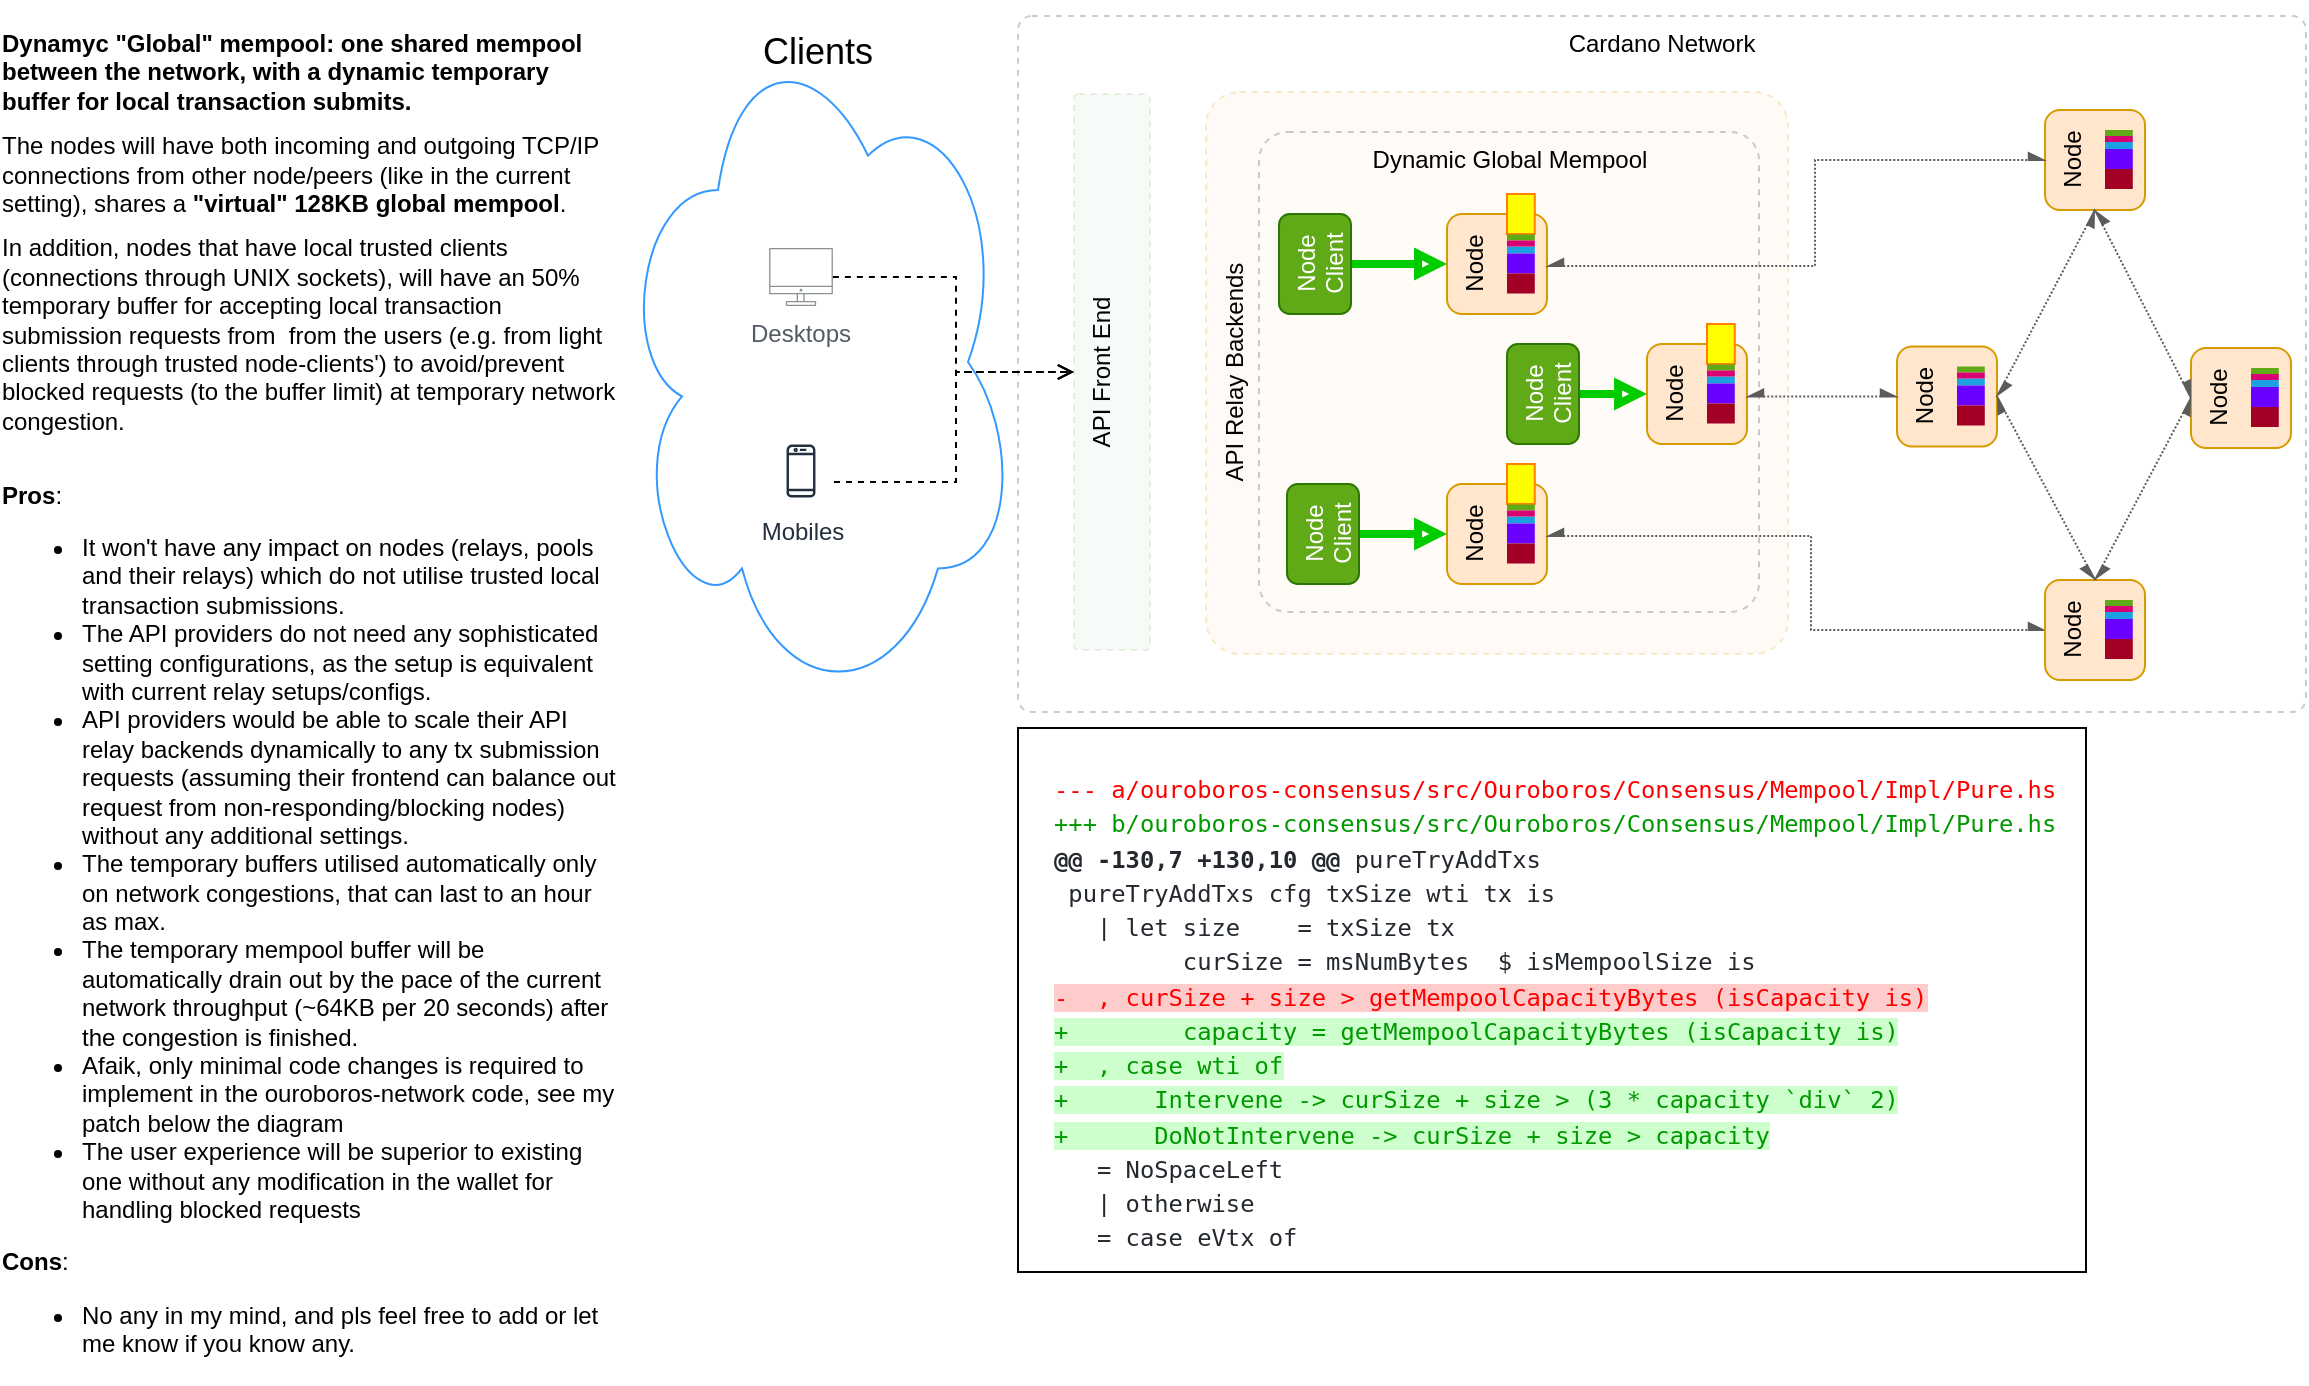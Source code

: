 <mxfile version="15.7.3" type="github"><diagram id="6a731a19-8d31-9384-78a2-239565b7b9f0" name="Page-1"><mxGraphModel dx="3910" dy="237" grid="0" gridSize="10" guides="1" tooltips="1" connect="1" arrows="1" fold="1" page="1" pageScale="1" pageWidth="1169" pageHeight="827" background="#ffffff" math="1" shadow="0"><root><mxCell id="0"/><mxCell id="1" parent="0"/><mxCell id="PWVrWmLwcKZv5xCnu7mB-158" value="Cardano Network" style="rounded=1;whiteSpace=wrap;html=1;dashed=1;verticalAlign=top;horizontal=1;spacing=2;arcSize=2;glass=0;sketch=0;shadow=0;opacity=20;strokeColor=default;fillColor=default;fontColor=default;labelPosition=center;verticalLabelPosition=middle;align=center;strokeWidth=1;" parent="1" vertex="1"><mxGeometry x="-1823" y="839" width="644" height="348" as="geometry"/></mxCell><mxCell id="-uzsMk_w0Du20uLRkKy_-36" value="Clients" style="ellipse;shape=cloud;whiteSpace=wrap;html=1;shadow=0;glass=0;labelBackgroundColor=none;labelBorderColor=none;comic=0;sketch=0;fontSize=18;fontColor=#000000;strokeColor=#3399FF;fillColor=none;verticalAlign=top;" parent="1" vertex="1"><mxGeometry x="-2023" y="840" width="200" height="344" as="geometry"/></mxCell><mxCell id="PWVrWmLwcKZv5xCnu7mB-157" value="API Relay Backends" style="rounded=1;whiteSpace=wrap;html=1;dashed=1;verticalAlign=top;horizontal=0;spacing=2;arcSize=6;glass=0;sketch=0;shadow=0;opacity=20;strokeColor=#d79b00;fillColor=#ffe6cc;" parent="1" vertex="1"><mxGeometry x="-1729" y="877" width="291" height="281" as="geometry"/></mxCell><mxCell id="PWVrWmLwcKZv5xCnu7mB-7" value="Dynamic Global Mempool" style="rounded=1;whiteSpace=wrap;dashed=1;verticalAlign=top;horizontal=1;spacing=2;arcSize=6;glass=0;sketch=0;shadow=0;opacity=20;strokeColor=default;fillColor=default;fontColor=default;html=1;labelBorderColor=none;labelBackgroundColor=none;" parent="1" vertex="1"><mxGeometry x="-1702.5" y="897" width="250" height="240" as="geometry"/></mxCell><mxCell id="PWVrWmLwcKZv5xCnu7mB-66" value="" style="group" parent="1" vertex="1" connectable="0"><mxGeometry x="-1608.5" y="938" width="50" height="50" as="geometry"/></mxCell><mxCell id="PWVrWmLwcKZv5xCnu7mB-67" value="Node" style="rounded=1;whiteSpace=wrap;html=1;fillColor=#ffe6cc;strokeColor=#d79b00;verticalAlign=top;treeFolding=0;treeMoving=0;comic=0;horizontal=0;" parent="PWVrWmLwcKZv5xCnu7mB-66" vertex="1"><mxGeometry width="50" height="50.0" as="geometry"/></mxCell><mxCell id="PWVrWmLwcKZv5xCnu7mB-70" value="" style="rounded=0;whiteSpace=wrap;html=1;shadow=0;glass=0;labelBackgroundColor=none;sketch=0;verticalAlign=top;fillColor=#FFFF00;strokeColor=#FF8000;imageAspect=1;fontColor=#ffffff;" parent="PWVrWmLwcKZv5xCnu7mB-66" vertex="1"><mxGeometry x="30" y="-10" width="13.89" height="20" as="geometry"/></mxCell><mxCell id="yDI7MJZ1IvgmgBcioRi8-4" value="" style="rounded=0;whiteSpace=wrap;html=1;shadow=0;glass=0;labelBackgroundColor=none;sketch=0;verticalAlign=top;fillColor=#60a917;strokeColor=none;imageAspect=1;fontColor=#ffffff;" parent="PWVrWmLwcKZv5xCnu7mB-66" vertex="1"><mxGeometry x="30" y="10.25" width="13.89" height="3" as="geometry"/></mxCell><mxCell id="yDI7MJZ1IvgmgBcioRi8-5" value="" style="rounded=0;whiteSpace=wrap;html=1;shadow=0;glass=0;labelBackgroundColor=none;sketch=0;verticalAlign=top;fillColor=#1ba1e2;strokeColor=none;imageAspect=1;fontColor=#ffffff;" parent="PWVrWmLwcKZv5xCnu7mB-66" vertex="1"><mxGeometry x="30" y="16.25" width="13.89" height="3.5" as="geometry"/></mxCell><mxCell id="yDI7MJZ1IvgmgBcioRi8-6" value="" style="rounded=0;whiteSpace=wrap;html=1;shadow=0;glass=0;labelBackgroundColor=none;sketch=0;verticalAlign=top;fillColor=#d80073;strokeColor=none;imageAspect=1;fontColor=#ffffff;" parent="PWVrWmLwcKZv5xCnu7mB-66" vertex="1"><mxGeometry x="30" y="13.25" width="13.89" height="3" as="geometry"/></mxCell><mxCell id="yDI7MJZ1IvgmgBcioRi8-7" value="" style="rounded=0;whiteSpace=wrap;html=1;shadow=0;glass=0;labelBackgroundColor=none;sketch=0;verticalAlign=top;fillColor=#6a00ff;strokeColor=none;imageAspect=1;fontColor=#ffffff;" parent="PWVrWmLwcKZv5xCnu7mB-66" vertex="1"><mxGeometry x="30" y="19.75" width="13.89" height="10" as="geometry"/></mxCell><mxCell id="yDI7MJZ1IvgmgBcioRi8-8" value="" style="rounded=0;whiteSpace=wrap;html=1;shadow=0;glass=0;labelBackgroundColor=none;sketch=0;verticalAlign=top;fillColor=#a20025;strokeColor=none;imageAspect=1;fontColor=#ffffff;" parent="PWVrWmLwcKZv5xCnu7mB-66" vertex="1"><mxGeometry x="30" y="29.75" width="13.89" height="10" as="geometry"/></mxCell><mxCell id="PWVrWmLwcKZv5xCnu7mB-81" value="" style="group" parent="1" vertex="1" connectable="0"><mxGeometry x="-1508.5" y="1003" width="50" height="50" as="geometry"/></mxCell><mxCell id="PWVrWmLwcKZv5xCnu7mB-82" value="Node" style="rounded=1;whiteSpace=wrap;html=1;fillColor=#ffe6cc;strokeColor=#d79b00;verticalAlign=top;treeFolding=0;treeMoving=0;comic=0;horizontal=0;" parent="PWVrWmLwcKZv5xCnu7mB-81" vertex="1"><mxGeometry width="50" height="50.0" as="geometry"/></mxCell><mxCell id="PWVrWmLwcKZv5xCnu7mB-85" value="" style="rounded=0;whiteSpace=wrap;html=1;shadow=0;glass=0;labelBackgroundColor=none;sketch=0;verticalAlign=top;fillColor=#FFFF00;strokeColor=#FF8000;imageAspect=1;fontColor=#ffffff;" parent="PWVrWmLwcKZv5xCnu7mB-81" vertex="1"><mxGeometry x="30" y="-10" width="13.89" height="20" as="geometry"/></mxCell><mxCell id="yDI7MJZ1IvgmgBcioRi8-14" value="" style="rounded=0;whiteSpace=wrap;html=1;shadow=0;glass=0;labelBackgroundColor=none;sketch=0;verticalAlign=top;fillColor=#60a917;strokeColor=none;imageAspect=1;fontColor=#ffffff;" parent="PWVrWmLwcKZv5xCnu7mB-81" vertex="1"><mxGeometry x="30" y="10.25" width="13.89" height="3" as="geometry"/></mxCell><mxCell id="yDI7MJZ1IvgmgBcioRi8-15" value="" style="rounded=0;whiteSpace=wrap;html=1;shadow=0;glass=0;labelBackgroundColor=none;sketch=0;verticalAlign=top;fillColor=#1ba1e2;strokeColor=none;imageAspect=1;fontColor=#ffffff;" parent="PWVrWmLwcKZv5xCnu7mB-81" vertex="1"><mxGeometry x="30" y="16.25" width="13.89" height="3.5" as="geometry"/></mxCell><mxCell id="yDI7MJZ1IvgmgBcioRi8-16" value="" style="rounded=0;whiteSpace=wrap;html=1;shadow=0;glass=0;labelBackgroundColor=none;sketch=0;verticalAlign=top;fillColor=#d80073;strokeColor=none;imageAspect=1;fontColor=#ffffff;" parent="PWVrWmLwcKZv5xCnu7mB-81" vertex="1"><mxGeometry x="30" y="13.25" width="13.89" height="3" as="geometry"/></mxCell><mxCell id="yDI7MJZ1IvgmgBcioRi8-17" value="" style="rounded=0;whiteSpace=wrap;html=1;shadow=0;glass=0;labelBackgroundColor=none;sketch=0;verticalAlign=top;fillColor=#6a00ff;strokeColor=none;imageAspect=1;fontColor=#ffffff;" parent="PWVrWmLwcKZv5xCnu7mB-81" vertex="1"><mxGeometry x="30" y="19.75" width="13.89" height="10" as="geometry"/></mxCell><mxCell id="yDI7MJZ1IvgmgBcioRi8-18" value="" style="rounded=0;whiteSpace=wrap;html=1;shadow=0;glass=0;labelBackgroundColor=none;sketch=0;verticalAlign=top;fillColor=#a20025;strokeColor=none;imageAspect=1;fontColor=#ffffff;" parent="PWVrWmLwcKZv5xCnu7mB-81" vertex="1"><mxGeometry x="30" y="29.75" width="13.89" height="10" as="geometry"/></mxCell><mxCell id="PWVrWmLwcKZv5xCnu7mB-86" value="" style="group" parent="1" vertex="1" connectable="0"><mxGeometry x="-1608.5" y="1073" width="50" height="50" as="geometry"/></mxCell><mxCell id="PWVrWmLwcKZv5xCnu7mB-87" value="Node" style="rounded=1;whiteSpace=wrap;html=1;fillColor=#ffe6cc;strokeColor=#d79b00;verticalAlign=top;treeFolding=0;treeMoving=0;comic=0;horizontal=0;" parent="PWVrWmLwcKZv5xCnu7mB-86" vertex="1"><mxGeometry width="50" height="50.0" as="geometry"/></mxCell><mxCell id="PWVrWmLwcKZv5xCnu7mB-90" value="" style="rounded=0;whiteSpace=wrap;html=1;shadow=0;glass=0;labelBackgroundColor=none;sketch=0;verticalAlign=top;fillColor=#FFFF00;strokeColor=#FF8000;imageAspect=1;fontColor=#ffffff;" parent="PWVrWmLwcKZv5xCnu7mB-86" vertex="1"><mxGeometry x="30" y="-10" width="13.89" height="20" as="geometry"/></mxCell><mxCell id="yDI7MJZ1IvgmgBcioRi8-9" value="" style="rounded=0;whiteSpace=wrap;html=1;shadow=0;glass=0;labelBackgroundColor=none;sketch=0;verticalAlign=top;fillColor=#60a917;strokeColor=none;imageAspect=1;fontColor=#ffffff;" parent="PWVrWmLwcKZv5xCnu7mB-86" vertex="1"><mxGeometry x="30" y="10.25" width="13.89" height="3" as="geometry"/></mxCell><mxCell id="yDI7MJZ1IvgmgBcioRi8-10" value="" style="rounded=0;whiteSpace=wrap;html=1;shadow=0;glass=0;labelBackgroundColor=none;sketch=0;verticalAlign=top;fillColor=#1ba1e2;strokeColor=none;imageAspect=1;fontColor=#ffffff;" parent="PWVrWmLwcKZv5xCnu7mB-86" vertex="1"><mxGeometry x="30" y="16.25" width="13.89" height="3.5" as="geometry"/></mxCell><mxCell id="yDI7MJZ1IvgmgBcioRi8-11" value="" style="rounded=0;whiteSpace=wrap;html=1;shadow=0;glass=0;labelBackgroundColor=none;sketch=0;verticalAlign=top;fillColor=#d80073;strokeColor=none;imageAspect=1;fontColor=#ffffff;" parent="PWVrWmLwcKZv5xCnu7mB-86" vertex="1"><mxGeometry x="30" y="13.25" width="13.89" height="3" as="geometry"/></mxCell><mxCell id="yDI7MJZ1IvgmgBcioRi8-12" value="" style="rounded=0;whiteSpace=wrap;html=1;shadow=0;glass=0;labelBackgroundColor=none;sketch=0;verticalAlign=top;fillColor=#6a00ff;strokeColor=none;imageAspect=1;fontColor=#ffffff;" parent="PWVrWmLwcKZv5xCnu7mB-86" vertex="1"><mxGeometry x="30" y="19.75" width="13.89" height="10" as="geometry"/></mxCell><mxCell id="yDI7MJZ1IvgmgBcioRi8-13" value="" style="rounded=0;whiteSpace=wrap;html=1;shadow=0;glass=0;labelBackgroundColor=none;sketch=0;verticalAlign=top;fillColor=#a20025;strokeColor=none;imageAspect=1;fontColor=#ffffff;" parent="PWVrWmLwcKZv5xCnu7mB-86" vertex="1"><mxGeometry x="30" y="29.75" width="13.89" height="10" as="geometry"/></mxCell><mxCell id="PWVrWmLwcKZv5xCnu7mB-112" value="" style="group" parent="1" vertex="1" connectable="0"><mxGeometry x="-1309.5" y="886" width="50" height="50" as="geometry"/></mxCell><mxCell id="PWVrWmLwcKZv5xCnu7mB-113" value="Node" style="rounded=1;whiteSpace=wrap;html=1;fillColor=#ffe6cc;strokeColor=#d79b00;verticalAlign=top;treeFolding=0;treeMoving=0;comic=0;horizontal=0;" parent="PWVrWmLwcKZv5xCnu7mB-112" vertex="1"><mxGeometry width="50" height="50.0" as="geometry"/></mxCell><mxCell id="PWVrWmLwcKZv5xCnu7mB-120" value="" style="rounded=0;whiteSpace=wrap;html=1;shadow=0;glass=0;labelBackgroundColor=none;sketch=0;verticalAlign=top;fillColor=#6a00ff;strokeColor=none;imageAspect=1;fontColor=#ffffff;" parent="PWVrWmLwcKZv5xCnu7mB-112" vertex="1"><mxGeometry x="30" y="19.5" width="13.89" height="10" as="geometry"/></mxCell><mxCell id="PWVrWmLwcKZv5xCnu7mB-115" value="" style="rounded=0;whiteSpace=wrap;html=1;shadow=0;glass=0;labelBackgroundColor=none;sketch=0;verticalAlign=top;fillColor=#a20025;strokeColor=none;imageAspect=1;fontColor=#ffffff;" parent="PWVrWmLwcKZv5xCnu7mB-112" vertex="1"><mxGeometry x="30" y="29.5" width="13.89" height="10" as="geometry"/></mxCell><mxCell id="yDI7MJZ1IvgmgBcioRi8-1" value="" style="rounded=0;whiteSpace=wrap;html=1;shadow=0;glass=0;labelBackgroundColor=none;sketch=0;verticalAlign=top;fillColor=#60a917;strokeColor=none;imageAspect=1;fontColor=#ffffff;" parent="PWVrWmLwcKZv5xCnu7mB-112" vertex="1"><mxGeometry x="30" y="10" width="13.89" height="3" as="geometry"/></mxCell><mxCell id="yDI7MJZ1IvgmgBcioRi8-2" value="" style="rounded=0;whiteSpace=wrap;html=1;shadow=0;glass=0;labelBackgroundColor=none;sketch=0;verticalAlign=top;fillColor=#1ba1e2;strokeColor=none;imageAspect=1;fontColor=#ffffff;" parent="PWVrWmLwcKZv5xCnu7mB-112" vertex="1"><mxGeometry x="30" y="16" width="13.89" height="3.5" as="geometry"/></mxCell><mxCell id="yDI7MJZ1IvgmgBcioRi8-3" value="" style="rounded=0;whiteSpace=wrap;html=1;shadow=0;glass=0;labelBackgroundColor=none;sketch=0;verticalAlign=top;fillColor=#d80073;strokeColor=none;imageAspect=1;fontColor=#ffffff;" parent="PWVrWmLwcKZv5xCnu7mB-112" vertex="1"><mxGeometry x="30" y="13" width="13.89" height="3" as="geometry"/></mxCell><mxCell id="PWVrWmLwcKZv5xCnu7mB-122" value="" style="group" parent="1" vertex="1" connectable="0"><mxGeometry x="-1383.5" y="1004.25" width="50" height="50" as="geometry"/></mxCell><mxCell id="PWVrWmLwcKZv5xCnu7mB-123" value="Node" style="rounded=1;whiteSpace=wrap;html=1;fillColor=#ffe6cc;strokeColor=#d79b00;verticalAlign=top;treeFolding=0;treeMoving=0;comic=0;horizontal=0;" parent="PWVrWmLwcKZv5xCnu7mB-122" vertex="1"><mxGeometry width="50" height="50.0" as="geometry"/></mxCell><mxCell id="PWVrWmLwcKZv5xCnu7mB-124" value="" style="rounded=0;whiteSpace=wrap;html=1;shadow=0;glass=0;labelBackgroundColor=none;sketch=0;verticalAlign=top;fillColor=#60a917;strokeColor=none;imageAspect=1;fontColor=#ffffff;" parent="PWVrWmLwcKZv5xCnu7mB-122" vertex="1"><mxGeometry x="30" y="10" width="13.89" height="3" as="geometry"/></mxCell><mxCell id="PWVrWmLwcKZv5xCnu7mB-125" value="" style="rounded=0;whiteSpace=wrap;html=1;shadow=0;glass=0;labelBackgroundColor=none;sketch=0;verticalAlign=top;fillColor=#1ba1e2;strokeColor=none;imageAspect=1;fontColor=#ffffff;" parent="PWVrWmLwcKZv5xCnu7mB-122" vertex="1"><mxGeometry x="30" y="16" width="13.89" height="3.5" as="geometry"/></mxCell><mxCell id="PWVrWmLwcKZv5xCnu7mB-126" value="" style="rounded=0;whiteSpace=wrap;html=1;shadow=0;glass=0;labelBackgroundColor=none;sketch=0;verticalAlign=top;fillColor=#d80073;strokeColor=none;imageAspect=1;fontColor=#ffffff;" parent="PWVrWmLwcKZv5xCnu7mB-122" vertex="1"><mxGeometry x="30" y="13" width="13.89" height="3" as="geometry"/></mxCell><mxCell id="PWVrWmLwcKZv5xCnu7mB-127" value="" style="rounded=0;whiteSpace=wrap;html=1;shadow=0;glass=0;labelBackgroundColor=none;sketch=0;verticalAlign=top;fillColor=#6a00ff;strokeColor=none;imageAspect=1;fontColor=#ffffff;" parent="PWVrWmLwcKZv5xCnu7mB-122" vertex="1"><mxGeometry x="30" y="19.5" width="13.89" height="10" as="geometry"/></mxCell><mxCell id="PWVrWmLwcKZv5xCnu7mB-128" value="" style="rounded=0;whiteSpace=wrap;html=1;shadow=0;glass=0;labelBackgroundColor=none;sketch=0;verticalAlign=top;fillColor=#a20025;strokeColor=none;imageAspect=1;fontColor=#ffffff;" parent="PWVrWmLwcKZv5xCnu7mB-122" vertex="1"><mxGeometry x="30" y="29.5" width="13.89" height="10" as="geometry"/></mxCell><mxCell id="PWVrWmLwcKZv5xCnu7mB-154" style="edgeStyle=orthogonalEdgeStyle;rounded=0;jumpStyle=none;orthogonalLoop=1;jettySize=auto;html=1;entryX=0;entryY=0.5;entryDx=0;entryDy=0;fontColor=default;startArrow=async;startFill=1;endArrow=async;endFill=1;targetPerimeterSpacing=0;strokeColor=#5C5C5C;dashed=1;dashPattern=1 1;" parent="1" source="PWVrWmLwcKZv5xCnu7mB-82" target="PWVrWmLwcKZv5xCnu7mB-123" edge="1"><mxGeometry relative="1" as="geometry"><Array as="points"><mxPoint x="-1437.5" y="1029.25"/><mxPoint x="-1437.5" y="1029.25"/></Array></mxGeometry></mxCell><mxCell id="PWVrWmLwcKZv5xCnu7mB-155" style="edgeStyle=orthogonalEdgeStyle;rounded=0;jumpStyle=none;orthogonalLoop=1;jettySize=auto;html=1;fontColor=default;startArrow=async;startFill=1;endArrow=async;endFill=1;targetPerimeterSpacing=0;strokeColor=#5C5C5C;dashed=1;dashPattern=1 1;entryX=0;entryY=0.5;entryDx=0;entryDy=0;" parent="1" source="PWVrWmLwcKZv5xCnu7mB-67" target="PWVrWmLwcKZv5xCnu7mB-113" edge="1"><mxGeometry relative="1" as="geometry"><Array as="points"><mxPoint x="-1424.5" y="964"/><mxPoint x="-1424.5" y="911"/></Array></mxGeometry></mxCell><mxCell id="PWVrWmLwcKZv5xCnu7mB-156" style="edgeStyle=orthogonalEdgeStyle;rounded=0;jumpStyle=none;orthogonalLoop=1;jettySize=auto;html=1;fontColor=default;startArrow=async;startFill=1;endArrow=async;endFill=1;targetPerimeterSpacing=0;strokeColor=#5C5C5C;dashed=1;dashPattern=1 1;entryX=0;entryY=0.5;entryDx=0;entryDy=0;" parent="1" source="PWVrWmLwcKZv5xCnu7mB-87" target="-uzsMk_w0Du20uLRkKy_-2" edge="1"><mxGeometry relative="1" as="geometry"><Array as="points"><mxPoint x="-1426.5" y="1099"/><mxPoint x="-1426.5" y="1146"/></Array></mxGeometry></mxCell><mxCell id="-uzsMk_w0Du20uLRkKy_-1" value="" style="group" parent="1" vertex="1" connectable="0"><mxGeometry x="-1309.5" y="1121" width="50" height="50" as="geometry"/></mxCell><mxCell id="-uzsMk_w0Du20uLRkKy_-2" value="Node" style="rounded=1;whiteSpace=wrap;html=1;fillColor=#ffe6cc;strokeColor=#d79b00;verticalAlign=top;treeFolding=0;treeMoving=0;comic=0;horizontal=0;" parent="-uzsMk_w0Du20uLRkKy_-1" vertex="1"><mxGeometry width="50" height="50.0" as="geometry"/></mxCell><mxCell id="-uzsMk_w0Du20uLRkKy_-3" value="" style="rounded=0;whiteSpace=wrap;html=1;shadow=0;glass=0;labelBackgroundColor=none;sketch=0;verticalAlign=top;fillColor=#60a917;strokeColor=none;imageAspect=1;fontColor=#ffffff;" parent="-uzsMk_w0Du20uLRkKy_-1" vertex="1"><mxGeometry x="30" y="10" width="13.89" height="3" as="geometry"/></mxCell><mxCell id="-uzsMk_w0Du20uLRkKy_-4" value="" style="rounded=0;whiteSpace=wrap;html=1;shadow=0;glass=0;labelBackgroundColor=none;sketch=0;verticalAlign=top;fillColor=#1ba1e2;strokeColor=none;imageAspect=1;fontColor=#ffffff;" parent="-uzsMk_w0Du20uLRkKy_-1" vertex="1"><mxGeometry x="30" y="16" width="13.89" height="3.5" as="geometry"/></mxCell><mxCell id="-uzsMk_w0Du20uLRkKy_-5" value="" style="rounded=0;whiteSpace=wrap;html=1;shadow=0;glass=0;labelBackgroundColor=none;sketch=0;verticalAlign=top;fillColor=#d80073;strokeColor=none;imageAspect=1;fontColor=#ffffff;" parent="-uzsMk_w0Du20uLRkKy_-1" vertex="1"><mxGeometry x="30" y="13" width="13.89" height="3" as="geometry"/></mxCell><mxCell id="-uzsMk_w0Du20uLRkKy_-6" value="" style="rounded=0;whiteSpace=wrap;html=1;shadow=0;glass=0;labelBackgroundColor=none;sketch=0;verticalAlign=top;fillColor=#6a00ff;strokeColor=none;imageAspect=1;fontColor=#ffffff;" parent="-uzsMk_w0Du20uLRkKy_-1" vertex="1"><mxGeometry x="30" y="19.5" width="13.89" height="10" as="geometry"/></mxCell><mxCell id="-uzsMk_w0Du20uLRkKy_-7" value="" style="rounded=0;whiteSpace=wrap;html=1;shadow=0;glass=0;labelBackgroundColor=none;sketch=0;verticalAlign=top;fillColor=#a20025;strokeColor=none;imageAspect=1;fontColor=#ffffff;" parent="-uzsMk_w0Du20uLRkKy_-1" vertex="1"><mxGeometry x="30" y="29.5" width="13.89" height="10" as="geometry"/></mxCell><mxCell id="-uzsMk_w0Du20uLRkKy_-8" value="" style="group" parent="1" vertex="1" connectable="0"><mxGeometry x="-1236.5" y="1005" width="50" height="50" as="geometry"/></mxCell><mxCell id="-uzsMk_w0Du20uLRkKy_-9" value="Node" style="rounded=1;whiteSpace=wrap;html=1;fillColor=#ffe6cc;strokeColor=#d79b00;verticalAlign=top;treeFolding=0;treeMoving=0;comic=0;horizontal=0;" parent="-uzsMk_w0Du20uLRkKy_-8" vertex="1"><mxGeometry width="50" height="50.0" as="geometry"/></mxCell><mxCell id="-uzsMk_w0Du20uLRkKy_-10" value="" style="rounded=0;whiteSpace=wrap;html=1;shadow=0;glass=0;labelBackgroundColor=none;sketch=0;verticalAlign=top;fillColor=#60a917;strokeColor=none;imageAspect=1;fontColor=#ffffff;" parent="-uzsMk_w0Du20uLRkKy_-8" vertex="1"><mxGeometry x="30" y="10" width="13.89" height="3" as="geometry"/></mxCell><mxCell id="-uzsMk_w0Du20uLRkKy_-11" value="" style="rounded=0;whiteSpace=wrap;html=1;shadow=0;glass=0;labelBackgroundColor=none;sketch=0;verticalAlign=top;fillColor=#1ba1e2;strokeColor=none;imageAspect=1;fontColor=#ffffff;" parent="-uzsMk_w0Du20uLRkKy_-8" vertex="1"><mxGeometry x="30" y="16" width="13.89" height="3.5" as="geometry"/></mxCell><mxCell id="-uzsMk_w0Du20uLRkKy_-12" value="" style="rounded=0;whiteSpace=wrap;html=1;shadow=0;glass=0;labelBackgroundColor=none;sketch=0;verticalAlign=top;fillColor=#d80073;strokeColor=none;imageAspect=1;fontColor=#ffffff;" parent="-uzsMk_w0Du20uLRkKy_-8" vertex="1"><mxGeometry x="30" y="13" width="13.89" height="3" as="geometry"/></mxCell><mxCell id="-uzsMk_w0Du20uLRkKy_-13" value="" style="rounded=0;whiteSpace=wrap;html=1;shadow=0;glass=0;labelBackgroundColor=none;sketch=0;verticalAlign=top;fillColor=#6a00ff;strokeColor=none;imageAspect=1;fontColor=#ffffff;" parent="-uzsMk_w0Du20uLRkKy_-8" vertex="1"><mxGeometry x="30" y="19.5" width="13.89" height="10" as="geometry"/></mxCell><mxCell id="-uzsMk_w0Du20uLRkKy_-14" value="" style="rounded=0;whiteSpace=wrap;html=1;shadow=0;glass=0;labelBackgroundColor=none;sketch=0;verticalAlign=top;fillColor=#a20025;strokeColor=none;imageAspect=1;fontColor=#ffffff;" parent="-uzsMk_w0Du20uLRkKy_-8" vertex="1"><mxGeometry x="30" y="29.5" width="13.89" height="10" as="geometry"/></mxCell><mxCell id="-uzsMk_w0Du20uLRkKy_-15" style="edgeStyle=none;rounded=0;jumpStyle=none;orthogonalLoop=1;jettySize=auto;html=1;fontColor=default;startArrow=async;startFill=1;endArrow=async;endFill=1;targetPerimeterSpacing=0;strokeColor=#5C5C5C;exitX=0.5;exitY=1;exitDx=0;exitDy=0;entryX=0;entryY=0.5;entryDx=0;entryDy=0;dashed=1;dashPattern=1 1;" parent="1" source="PWVrWmLwcKZv5xCnu7mB-113" target="-uzsMk_w0Du20uLRkKy_-9" edge="1"><mxGeometry relative="1" as="geometry"/></mxCell><mxCell id="-uzsMk_w0Du20uLRkKy_-16" style="edgeStyle=none;rounded=0;jumpStyle=none;orthogonalLoop=1;jettySize=auto;html=1;entryX=0.5;entryY=0;entryDx=0;entryDy=0;fontColor=default;startArrow=async;startFill=1;endArrow=async;endFill=1;targetPerimeterSpacing=0;strokeColor=#5C5C5C;exitX=0;exitY=0.5;exitDx=0;exitDy=0;dashed=1;dashPattern=1 1;" parent="1" source="-uzsMk_w0Du20uLRkKy_-9" target="-uzsMk_w0Du20uLRkKy_-2" edge="1"><mxGeometry relative="1" as="geometry"/></mxCell><mxCell id="-uzsMk_w0Du20uLRkKy_-17" style="edgeStyle=none;rounded=0;jumpStyle=none;orthogonalLoop=1;jettySize=auto;html=1;fontColor=default;startArrow=async;startFill=1;endArrow=async;endFill=1;targetPerimeterSpacing=0;strokeColor=#5C5C5C;entryX=1;entryY=0.5;entryDx=0;entryDy=0;exitX=0.5;exitY=1;exitDx=0;exitDy=0;dashed=1;dashPattern=1 1;" parent="1" source="PWVrWmLwcKZv5xCnu7mB-113" target="PWVrWmLwcKZv5xCnu7mB-123" edge="1"><mxGeometry relative="1" as="geometry"/></mxCell><mxCell id="-uzsMk_w0Du20uLRkKy_-18" style="edgeStyle=none;rounded=0;jumpStyle=none;orthogonalLoop=1;jettySize=auto;html=1;entryX=1;entryY=0.5;entryDx=0;entryDy=0;fontColor=default;startArrow=async;startFill=1;endArrow=async;endFill=1;targetPerimeterSpacing=0;strokeColor=#5C5C5C;exitX=0.5;exitY=0;exitDx=0;exitDy=0;dashed=1;dashPattern=1 1;" parent="1" source="-uzsMk_w0Du20uLRkKy_-2" target="PWVrWmLwcKZv5xCnu7mB-123" edge="1"><mxGeometry relative="1" as="geometry"/></mxCell><mxCell id="-uzsMk_w0Du20uLRkKy_-31" style="edgeStyle=orthogonalEdgeStyle;rounded=0;jumpStyle=none;orthogonalLoop=1;jettySize=auto;html=1;entryX=0;entryY=0.5;entryDx=0;entryDy=0;labelBackgroundColor=none;fontColor=#B0B0B0;startArrow=none;startFill=0;endArrow=open;endFill=0;targetPerimeterSpacing=0;strokeColor=default;dashed=1;" parent="1" source="-uzsMk_w0Du20uLRkKy_-26" target="-uzsMk_w0Du20uLRkKy_-29" edge="1"><mxGeometry relative="1" as="geometry"><Array as="points"><mxPoint x="-1854" y="970"/><mxPoint x="-1854" y="1017"/></Array></mxGeometry></mxCell><mxCell id="-uzsMk_w0Du20uLRkKy_-26" value="Desktops" style="sketch=0;outlineConnect=0;gradientColor=none;fontColor=#545B64;strokeColor=none;fillColor=#879196;dashed=0;verticalLabelPosition=bottom;verticalAlign=top;align=center;html=1;fontSize=12;fontStyle=0;aspect=fixed;shape=mxgraph.aws4.illustration_desktop;pointerEvents=1;shadow=0;glass=0;labelBackgroundColor=none;comic=0;" parent="1" vertex="1"><mxGeometry x="-1947.44" y="955" width="31.87" height="29" as="geometry"/></mxCell><mxCell id="-uzsMk_w0Du20uLRkKy_-30" style="edgeStyle=orthogonalEdgeStyle;rounded=0;jumpStyle=none;orthogonalLoop=1;jettySize=auto;html=1;entryX=0;entryY=0.5;entryDx=0;entryDy=0;labelBackgroundColor=none;fontColor=#B0B0B0;startArrow=none;startFill=0;endArrow=open;endFill=0;targetPerimeterSpacing=0;strokeColor=default;dashed=1;" parent="1" source="-uzsMk_w0Du20uLRkKy_-27" target="-uzsMk_w0Du20uLRkKy_-29" edge="1"><mxGeometry relative="1" as="geometry"><Array as="points"><mxPoint x="-1854" y="1072"/><mxPoint x="-1854" y="1017"/></Array></mxGeometry></mxCell><mxCell id="-uzsMk_w0Du20uLRkKy_-27" value="Mobiles" style="sketch=0;outlineConnect=0;fontColor=#232F3E;gradientColor=none;strokeColor=#232F3E;fillColor=#ffffff;dashed=0;verticalLabelPosition=bottom;verticalAlign=top;align=center;html=1;fontSize=12;fontStyle=0;aspect=fixed;shape=mxgraph.aws4.resourceIcon;resIcon=mxgraph.aws4.mobile_client;shadow=0;glass=0;labelBackgroundColor=none;comic=0;" parent="1" vertex="1"><mxGeometry x="-1948" y="1050" width="33" height="33" as="geometry"/></mxCell><mxCell id="-uzsMk_w0Du20uLRkKy_-29" value="API Front End" style="rounded=1;whiteSpace=wrap;html=1;dashed=1;verticalAlign=top;horizontal=0;spacing=2;arcSize=6;glass=0;sketch=0;shadow=0;opacity=20;strokeColor=#82b366;fillColor=#d5e8d4;" parent="1" vertex="1"><mxGeometry x="-1795" y="878" width="38" height="278" as="geometry"/></mxCell><mxCell id="yDI7MJZ1IvgmgBcioRi8-28" style="edgeStyle=orthogonalEdgeStyle;rounded=0;orthogonalLoop=1;jettySize=auto;html=1;entryX=0;entryY=0.5;entryDx=0;entryDy=0;startArrow=none;startFill=0;endArrow=block;endFill=0;fillColor=#f0a30a;strokeColor=#00CC00;strokeWidth=4;" parent="1" source="yDI7MJZ1IvgmgBcioRi8-20" target="PWVrWmLwcKZv5xCnu7mB-67" edge="1"><mxGeometry relative="1" as="geometry"/></mxCell><mxCell id="yDI7MJZ1IvgmgBcioRi8-20" value="Node Client" style="rounded=1;whiteSpace=wrap;html=1;fillColor=#60a917;strokeColor=#2D7600;verticalAlign=top;treeFolding=0;treeMoving=0;comic=0;horizontal=0;container=0;fontColor=#ffffff;" parent="1" vertex="1"><mxGeometry x="-1692.5" y="938" width="36" height="50" as="geometry"/></mxCell><mxCell id="yDI7MJZ1IvgmgBcioRi8-31" style="edgeStyle=orthogonalEdgeStyle;rounded=0;orthogonalLoop=1;jettySize=auto;html=1;startArrow=none;startFill=0;endArrow=block;endFill=0;strokeColor=#00CC00;strokeWidth=4;" parent="1" source="yDI7MJZ1IvgmgBcioRi8-26" target="PWVrWmLwcKZv5xCnu7mB-82" edge="1"><mxGeometry relative="1" as="geometry"/></mxCell><mxCell id="yDI7MJZ1IvgmgBcioRi8-26" value="Node Client" style="rounded=1;whiteSpace=wrap;html=1;fillColor=#60a917;strokeColor=#2D7600;verticalAlign=top;treeFolding=0;treeMoving=0;comic=0;horizontal=0;container=0;fontColor=#ffffff;" parent="1" vertex="1"><mxGeometry x="-1578.5" y="1003" width="36" height="50" as="geometry"/></mxCell><mxCell id="yDI7MJZ1IvgmgBcioRi8-32" style="edgeStyle=orthogonalEdgeStyle;rounded=0;orthogonalLoop=1;jettySize=auto;html=1;startArrow=none;startFill=0;endArrow=block;endFill=0;strokeColor=#00CC00;strokeWidth=4;" parent="1" source="yDI7MJZ1IvgmgBcioRi8-27" target="PWVrWmLwcKZv5xCnu7mB-87" edge="1"><mxGeometry relative="1" as="geometry"/></mxCell><mxCell id="yDI7MJZ1IvgmgBcioRi8-27" value="Node Client" style="rounded=1;whiteSpace=wrap;html=1;fillColor=#60a917;strokeColor=#2D7600;verticalAlign=top;treeFolding=0;treeMoving=0;comic=0;horizontal=0;container=0;fontColor=#ffffff;" parent="1" vertex="1"><mxGeometry x="-1688.5" y="1073" width="36" height="50" as="geometry"/></mxCell><mxCell id="0xb4OPmmVKWiI0po0A9q-2" value="&lt;h1 style=&quot;text-align: left ; font-size: 12px&quot;&gt;&lt;span style=&quot;font-size: 12px&quot;&gt;Dynamyc &quot;Global&quot; mempool: one shared mempool between the network, with a dynamic temporary buffer for local transaction submits.&lt;/span&gt;&lt;/h1&gt;&lt;h1 style=&quot;text-align: left ; font-size: 12px&quot;&gt;&lt;span style=&quot;font-size: 12px ; font-weight: normal&quot;&gt;The nodes will have both incoming and outgoing TCP/IP connections from other node/peers (like in the current setting), shares a &lt;/span&gt;&lt;span style=&quot;font-size: 12px&quot;&gt;&quot;virtual&quot; 128KB&lt;/span&gt;&lt;span style=&quot;font-size: 12px ; font-weight: normal&quot;&gt; &lt;/span&gt;&lt;span style=&quot;font-size: 12px&quot;&gt;global mempool&lt;span style=&quot;font-weight: normal&quot;&gt;.&lt;/span&gt;&lt;/span&gt;&lt;/h1&gt;&lt;h1 style=&quot;text-align: left ; font-size: 12px&quot;&gt;&lt;span style=&quot;font-weight: 400&quot;&gt;In addition, nodes that have local trusted clients (connections through UNIX sockets), will have an 50% temporary buffer for accepting local transaction submission requests from&amp;nbsp;&lt;/span&gt;&amp;nbsp;&lt;span style=&quot;font-weight: 400&quot;&gt;from the users (e.g. from light clients through trusted node-clients')&amp;nbsp;&lt;/span&gt;&lt;span style=&quot;font-weight: normal&quot;&gt;to avoid/prevent blocked requests (to the buffer limit) at temporary network congestion.&lt;/span&gt;&lt;/h1&gt;&lt;div style=&quot;text-align: left&quot;&gt;&lt;span style=&quot;font-weight: 400&quot;&gt;&lt;br&gt;&lt;/span&gt;&lt;/div&gt;&lt;div style=&quot;text-align: left&quot;&gt;&lt;b&gt;Pros&lt;/b&gt;&lt;span style=&quot;font-weight: 400&quot;&gt;:&lt;/span&gt;&lt;/div&gt;&lt;div style=&quot;text-align: left&quot;&gt;&lt;ul&gt;&lt;li&gt;&lt;span style=&quot;font-weight: 400&quot;&gt;It won't have any impact on nodes (relays, pools and their relays) which do not utilise trusted local transaction submissions.&lt;/span&gt;&lt;/li&gt;&lt;li&gt;&lt;span style=&quot;font-weight: 400&quot;&gt;The API providers do not need any sophisticated setting configurations, as the setup is equivalent with current relay setups/configs.&lt;/span&gt;&lt;/li&gt;&lt;li&gt;&lt;span style=&quot;font-weight: 400&quot;&gt;API providers would be able to scale their API relay backends dynamically to any tx submission requests (assuming their frontend can balance out request from non-responding/blocking nodes) without any additional settings.&lt;/span&gt;&lt;/li&gt;&lt;li&gt;The temporary buffers utilised automatically only on network congestions, that can last to an hour as max.&lt;/li&gt;&lt;li&gt;The temporary mempool buffer will be automatically drain out by the pace of the current network throughput (~64KB per 20 seconds) after the congestion is finished.&lt;/li&gt;&lt;li&gt;Afaik, only minimal code changes is required to implement in the ouroboros-network code, see my patch below the diagram&lt;/li&gt;&lt;li&gt;The user experience will be superior to existing one without any modification in the wallet for handling blocked requests&lt;/li&gt;&lt;/ul&gt;&lt;/div&gt;&lt;div style=&quot;text-align: left&quot;&gt;&lt;b&gt;Cons&lt;/b&gt;&lt;span style=&quot;font-weight: 400&quot;&gt;:&lt;/span&gt;&lt;/div&gt;&lt;div style=&quot;text-align: left&quot;&gt;&lt;ul&gt;&lt;li&gt;&lt;span style=&quot;font-weight: 400&quot;&gt;No any in my mind, and pls feel free to add or let me know if you know any.&lt;/span&gt;&lt;/li&gt;&lt;/ul&gt;&lt;/div&gt;" style="text;html=1;strokeColor=none;fillColor=none;align=center;verticalAlign=top;whiteSpace=wrap;rounded=0;shadow=0;glass=0;dashed=1;labelBackgroundColor=none;labelBorderColor=none;comic=0;sketch=0;fontSize=12;fontColor=#000000;" parent="1" vertex="1"><mxGeometry x="-2332" y="831" width="309" height="683" as="geometry"/></mxCell><mxCell id="0xb4OPmmVKWiI0po0A9q-3" value="&lt;pre style=&quot;box-sizing: border-box ; font-size: 11.9px ; margin-top: 0px ; margin-bottom: 0px ; overflow-wrap: normal ; padding: 16px ; overflow: auto ; line-height: 1.45 ; border-radius: 6px ; word-break: normal ; font-style: normal ; font-weight: 400 ; letter-spacing: normal ; text-indent: 0px ; text-transform: none ; word-spacing: 0px&quot;&gt;&lt;span class=&quot;pl-md&quot; style=&quot;box-sizing: border-box&quot;&gt;&lt;font color=&quot;#ff0000&quot;&gt;--- a/ouroboros-consensus/src/Ouroboros/Consensus/Mempool/Impl/Pure.hs&lt;/font&gt;&lt;/span&gt;&lt;font color=&quot;#24292f&quot;&gt;&lt;br&gt;&lt;/font&gt;&lt;span class=&quot;pl-mi1&quot; style=&quot;box-sizing: border-box&quot;&gt;&lt;font color=&quot;#009900&quot;&gt;+++ b/ouroboros-consensus/src/Ouroboros/Consensus/Mempool/Impl/Pure.hs&lt;/font&gt;&lt;/span&gt;&lt;font color=&quot;#24292f&quot;&gt;&lt;br&gt;&lt;/font&gt;&lt;span class=&quot;pl-mdr&quot; style=&quot;color: rgb(36 , 41 , 47) ; box-sizing: border-box ; font-weight: bold&quot;&gt;@@ -130,7 +130,10 @@&lt;/span&gt;&lt;font color=&quot;#24292f&quot;&gt; pureTryAddTxs&lt;br&gt; pureTryAddTxs cfg txSize wti tx is&lt;br&gt;   | let size    = txSize tx&lt;br&gt;         curSize = msNumBytes  $ isMempoolSize is&lt;br&gt;&lt;/font&gt;&lt;span style=&quot;background-color: rgb(255 , 204 , 204)&quot;&gt;&lt;span class=&quot;pl-md&quot; style=&quot;box-sizing: border-box&quot;&gt;&lt;font color=&quot;#ff0000&quot;&gt;&lt;span class=&quot;pl-md&quot; style=&quot;box-sizing: border-box&quot;&gt;-&lt;/span&gt;  , curSize + size &amp;gt; getMempoolCapacityBytes (isCapacity is)&lt;/font&gt;&lt;/span&gt;&lt;font color=&quot;#24292f&quot;&gt;&lt;br&gt;&lt;/font&gt;&lt;/span&gt;&lt;font color=&quot;#009900&quot; style=&quot;background-color: rgb(204 , 255 , 204)&quot;&gt;&lt;span class=&quot;pl-mi1&quot; style=&quot;box-sizing: border-box&quot;&gt;&lt;span class=&quot;pl-mi1&quot; style=&quot;box-sizing: border-box&quot;&gt;+&lt;/span&gt;        capacity = getMempoolCapacityBytes (isCapacity is)&lt;/span&gt;&lt;br&gt;&lt;span class=&quot;pl-mi1&quot; style=&quot;box-sizing: border-box&quot;&gt;&lt;span class=&quot;pl-mi1&quot; style=&quot;box-sizing: border-box&quot;&gt;+&lt;/span&gt;  , case wti of&lt;/span&gt;&lt;br&gt;&lt;span class=&quot;pl-mi1&quot; style=&quot;box-sizing: border-box&quot;&gt;&lt;span class=&quot;pl-mi1&quot; style=&quot;box-sizing: border-box&quot;&gt;+&lt;/span&gt;      Intervene -&amp;gt; curSize + size &amp;gt; (3 * capacity `div` 2)&lt;/span&gt;&lt;br&gt;&lt;span class=&quot;pl-mi1&quot; style=&quot;box-sizing: border-box&quot;&gt;&lt;span class=&quot;pl-mi1&quot; style=&quot;box-sizing: border-box&quot;&gt;+&lt;/span&gt;      DoNotIntervene -&amp;gt; curSize + size &amp;gt; capacity&lt;/span&gt;&lt;/font&gt;&lt;font color=&quot;#24292f&quot;&gt;&lt;br&gt;   = NoSpaceLeft&lt;br&gt;   | otherwise&lt;br&gt;   = case eVtx of&lt;/font&gt;&lt;/pre&gt;" style="text;whiteSpace=wrap;html=1;strokeColor=default;" parent="1" vertex="1"><mxGeometry x="-1823" y="1195" width="534" height="272" as="geometry"/></mxCell></root></mxGraphModel></diagram></mxfile>